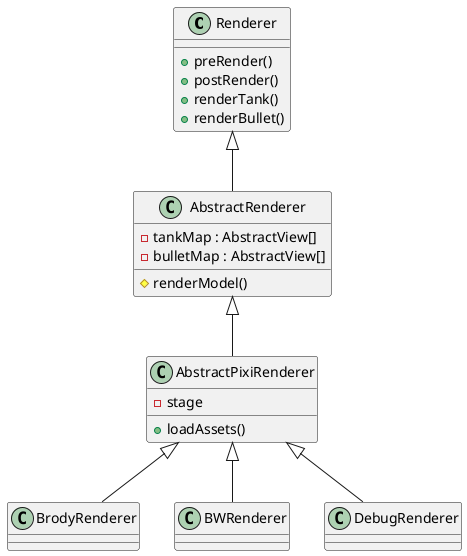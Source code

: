 @startuml

class Renderer {
    + preRender()
    + postRender()
    + renderTank()
    + renderBullet()
}

class AbstractRenderer {
    - tankMap : AbstractView[]
    - bulletMap : AbstractView[]
    # renderModel()
}

class AbstractPixiRenderer {
    - stage
    + loadAssets()
}

class BrodyRenderer {

}

class BWRenderer {

}

class DebugRenderer {

}


Renderer <|-- AbstractRenderer
AbstractRenderer <|-- AbstractPixiRenderer
AbstractPixiRenderer <|-- BrodyRenderer
AbstractPixiRenderer <|-- BWRenderer
AbstractPixiRenderer <|-- DebugRenderer

@enduml

